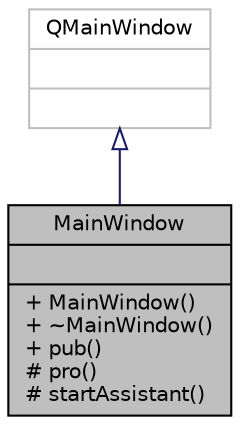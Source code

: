 digraph "MainWindow"
{
  edge [fontname="Helvetica",fontsize="10",labelfontname="Helvetica",labelfontsize="10"];
  node [fontname="Helvetica",fontsize="10",shape=record];
  Node0 [label="{MainWindow\n||+ MainWindow()\l+ ~MainWindow()\l+ pub()\l# pro()\l# startAssistant()\l}",height=0.2,width=0.4,color="black", fillcolor="grey75", style="filled", fontcolor="black"];
  Node1 -> Node0 [dir="back",color="midnightblue",fontsize="10",style="solid",arrowtail="onormal",fontname="Helvetica"];
  Node1 [label="{QMainWindow\n||}",height=0.2,width=0.4,color="grey75", fillcolor="white", style="filled"];
}
